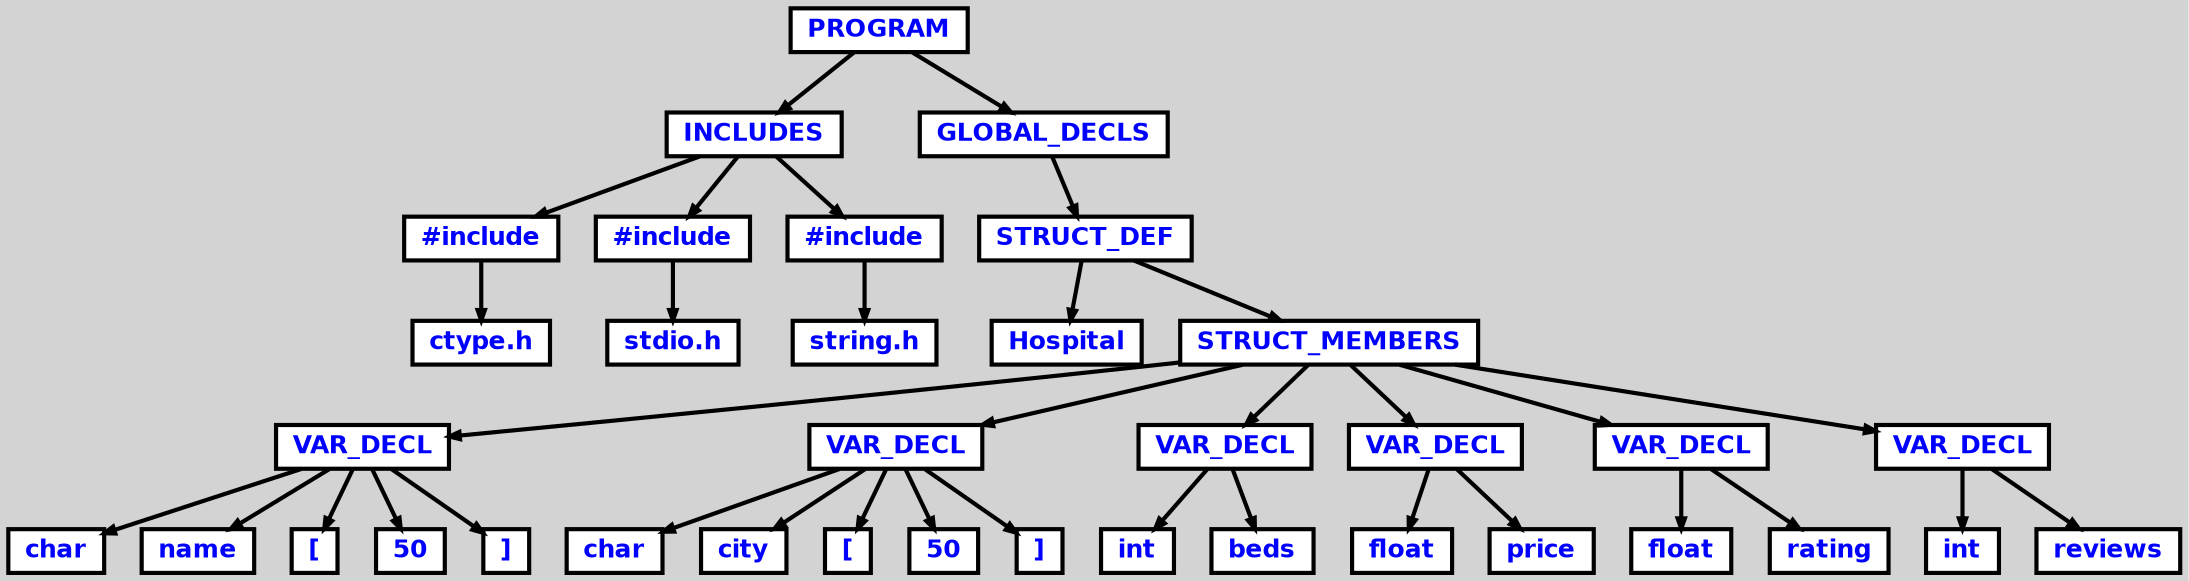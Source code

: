 digraph {

	ordering=out;
	ranksep=.4;
	bgcolor="lightgrey"; node [shape=box, fixedsize=false, fontsize=12, fontname="Helvetica-bold", fontcolor="blue"
		width=.25, height=.25, color="black", fillcolor="white", style="filled, solid, bold"];
	edge [arrowsize=.5, color="black", style="bold"]

  n0 [label="PROGRAM"];
  n1 [label="INCLUDES"];
  n1 [label="INCLUDES"];
  n2 [label="#include"];
  n2 [label="#include"];
  n3 [label="ctype.h"];
  n4 [label="#include"];
  n4 [label="#include"];
  n5 [label="stdio.h"];
  n6 [label="#include"];
  n6 [label="#include"];
  n7 [label="string.h"];
  n8 [label="GLOBAL_DECLS"];
  n8 [label="GLOBAL_DECLS"];
  n9 [label="STRUCT_DEF"];
  n9 [label="STRUCT_DEF"];
  n10 [label="Hospital"];
  n11 [label="STRUCT_MEMBERS"];
  n11 [label="STRUCT_MEMBERS"];
  n12 [label="VAR_DECL"];
  n12 [label="VAR_DECL"];
  n13 [label="char"];
  n14 [label="name"];
  n15 [label="["];
  n16 [label="50"];
  n17 [label="]"];
  n18 [label="VAR_DECL"];
  n18 [label="VAR_DECL"];
  n19 [label="char"];
  n20 [label="city"];
  n21 [label="["];
  n22 [label="50"];
  n23 [label="]"];
  n24 [label="VAR_DECL"];
  n24 [label="VAR_DECL"];
  n25 [label="int"];
  n26 [label="beds"];
  n27 [label="VAR_DECL"];
  n27 [label="VAR_DECL"];
  n28 [label="float"];
  n29 [label="price"];
  n30 [label="VAR_DECL"];
  n30 [label="VAR_DECL"];
  n31 [label="float"];
  n32 [label="rating"];
  n33 [label="VAR_DECL"];
  n33 [label="VAR_DECL"];
  n34 [label="int"];
  n35 [label="reviews"];

  n0 -> n1 // "PROGRAM" -> "INCLUDES"
  n1 -> n2 // "INCLUDES" -> "#include"
  n2 -> n3 // "#include" -> "ctype.h"
  n1 -> n4 // "INCLUDES" -> "#include"
  n4 -> n5 // "#include" -> "stdio.h"
  n1 -> n6 // "INCLUDES" -> "#include"
  n6 -> n7 // "#include" -> "string.h"
  n0 -> n8 // "PROGRAM" -> "GLOBAL_DECLS"
  n8 -> n9 // "GLOBAL_DECLS" -> "STRUCT_DEF"
  n9 -> n10 // "STRUCT_DEF" -> "Hospital"
  n9 -> n11 // "STRUCT_DEF" -> "STRUCT_MEMBERS"
  n11 -> n12 // "STRUCT_MEMBERS" -> "VAR_DECL"
  n12 -> n13 // "VAR_DECL" -> "char"
  n12 -> n14 // "VAR_DECL" -> "name"
  n12 -> n15 // "VAR_DECL" -> "["
  n12 -> n16 // "VAR_DECL" -> "50"
  n12 -> n17 // "VAR_DECL" -> "]"
  n11 -> n18 // "STRUCT_MEMBERS" -> "VAR_DECL"
  n18 -> n19 // "VAR_DECL" -> "char"
  n18 -> n20 // "VAR_DECL" -> "city"
  n18 -> n21 // "VAR_DECL" -> "["
  n18 -> n22 // "VAR_DECL" -> "50"
  n18 -> n23 // "VAR_DECL" -> "]"
  n11 -> n24 // "STRUCT_MEMBERS" -> "VAR_DECL"
  n24 -> n25 // "VAR_DECL" -> "int"
  n24 -> n26 // "VAR_DECL" -> "beds"
  n11 -> n27 // "STRUCT_MEMBERS" -> "VAR_DECL"
  n27 -> n28 // "VAR_DECL" -> "float"
  n27 -> n29 // "VAR_DECL" -> "price"
  n11 -> n30 // "STRUCT_MEMBERS" -> "VAR_DECL"
  n30 -> n31 // "VAR_DECL" -> "float"
  n30 -> n32 // "VAR_DECL" -> "rating"
  n11 -> n33 // "STRUCT_MEMBERS" -> "VAR_DECL"
  n33 -> n34 // "VAR_DECL" -> "int"
  n33 -> n35 // "VAR_DECL" -> "reviews"

}
